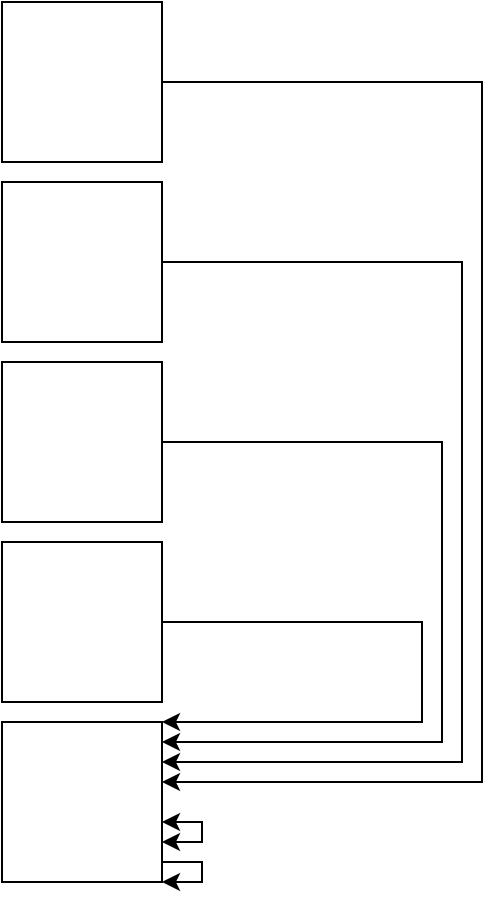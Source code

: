 <mxfile version="21.6.8" type="device">
  <diagram name="Pagina-1" id="hMlL9x1vX6BaB9yEqurC">
    <mxGraphModel dx="846" dy="805" grid="1" gridSize="10" guides="1" tooltips="1" connect="1" arrows="1" fold="1" page="1" pageScale="1" pageWidth="827" pageHeight="1169" math="0" shadow="0">
      <root>
        <mxCell id="0" />
        <mxCell id="1" parent="0" />
        <mxCell id="Wvqutn2paNl-SkJ11sZo-22" style="edgeStyle=orthogonalEdgeStyle;rounded=0;orthogonalLoop=1;jettySize=auto;html=1;" parent="1" source="Wvqutn2paNl-SkJ11sZo-16" target="Wvqutn2paNl-SkJ11sZo-20" edge="1">
          <mxGeometry relative="1" as="geometry">
            <Array as="points">
              <mxPoint x="280" y="80" />
              <mxPoint x="280" y="430" />
            </Array>
          </mxGeometry>
        </mxCell>
        <mxCell id="Wvqutn2paNl-SkJ11sZo-16" value="" style="whiteSpace=wrap;html=1;aspect=fixed;" parent="1" vertex="1">
          <mxGeometry x="40" y="40" width="80" height="80" as="geometry" />
        </mxCell>
        <mxCell id="Wvqutn2paNl-SkJ11sZo-23" style="edgeStyle=orthogonalEdgeStyle;rounded=0;orthogonalLoop=1;jettySize=auto;html=1;exitX=1;exitY=0.5;exitDx=0;exitDy=0;" parent="1" source="Wvqutn2paNl-SkJ11sZo-17" target="Wvqutn2paNl-SkJ11sZo-20" edge="1">
          <mxGeometry relative="1" as="geometry">
            <Array as="points">
              <mxPoint x="270" y="170" />
              <mxPoint x="270" y="420" />
            </Array>
          </mxGeometry>
        </mxCell>
        <mxCell id="Wvqutn2paNl-SkJ11sZo-17" value="" style="whiteSpace=wrap;html=1;aspect=fixed;" parent="1" vertex="1">
          <mxGeometry x="40" y="130" width="80" height="80" as="geometry" />
        </mxCell>
        <mxCell id="Wvqutn2paNl-SkJ11sZo-18" value="" style="whiteSpace=wrap;html=1;aspect=fixed;" parent="1" vertex="1">
          <mxGeometry x="40" y="220" width="80" height="80" as="geometry" />
        </mxCell>
        <mxCell id="Wvqutn2paNl-SkJ11sZo-28" value="" style="edgeStyle=orthogonalEdgeStyle;rounded=0;orthogonalLoop=1;jettySize=auto;html=1;exitX=1;exitY=0.5;exitDx=0;exitDy=0;" parent="1" source="Wvqutn2paNl-SkJ11sZo-19" target="Wvqutn2paNl-SkJ11sZo-20" edge="1">
          <mxGeometry relative="1" as="geometry">
            <Array as="points">
              <mxPoint x="250" y="350" />
              <mxPoint x="250" y="400" />
            </Array>
          </mxGeometry>
        </mxCell>
        <mxCell id="Wvqutn2paNl-SkJ11sZo-19" value="" style="whiteSpace=wrap;html=1;aspect=fixed;" parent="1" vertex="1">
          <mxGeometry x="40" y="310" width="80" height="80" as="geometry" />
        </mxCell>
        <mxCell id="Wvqutn2paNl-SkJ11sZo-20" value="" style="whiteSpace=wrap;html=1;aspect=fixed;" parent="1" vertex="1">
          <mxGeometry x="40" y="400" width="80" height="80" as="geometry" />
        </mxCell>
        <mxCell id="Wvqutn2paNl-SkJ11sZo-24" style="edgeStyle=orthogonalEdgeStyle;rounded=0;orthogonalLoop=1;jettySize=auto;html=1;exitX=1;exitY=0.5;exitDx=0;exitDy=0;" parent="1" source="Wvqutn2paNl-SkJ11sZo-18" target="Wvqutn2paNl-SkJ11sZo-20" edge="1">
          <mxGeometry relative="1" as="geometry">
            <mxPoint x="130" y="180" as="sourcePoint" />
            <mxPoint x="130" y="440" as="targetPoint" />
            <Array as="points">
              <mxPoint x="260" y="260" />
              <mxPoint x="260" y="410" />
            </Array>
          </mxGeometry>
        </mxCell>
        <mxCell id="qE8udYMSTkGyeyZv3A8E-4" style="edgeStyle=orthogonalEdgeStyle;rounded=0;orthogonalLoop=1;jettySize=auto;html=1;startArrow=classic;startFill=1;" edge="1" parent="1">
          <mxGeometry relative="1" as="geometry">
            <mxPoint x="120" y="450" as="sourcePoint" />
            <mxPoint x="120" y="460" as="targetPoint" />
            <Array as="points">
              <mxPoint x="140" y="450" />
              <mxPoint x="140" y="460" />
            </Array>
          </mxGeometry>
        </mxCell>
        <mxCell id="qE8udYMSTkGyeyZv3A8E-5" style="edgeStyle=orthogonalEdgeStyle;rounded=0;orthogonalLoop=1;jettySize=auto;html=1;startArrow=none;startFill=0;" edge="1" parent="1">
          <mxGeometry relative="1" as="geometry">
            <mxPoint x="120" y="470" as="sourcePoint" />
            <mxPoint x="120" y="480" as="targetPoint" />
            <Array as="points">
              <mxPoint x="140" y="470" />
              <mxPoint x="140" y="480" />
            </Array>
          </mxGeometry>
        </mxCell>
      </root>
    </mxGraphModel>
  </diagram>
</mxfile>
